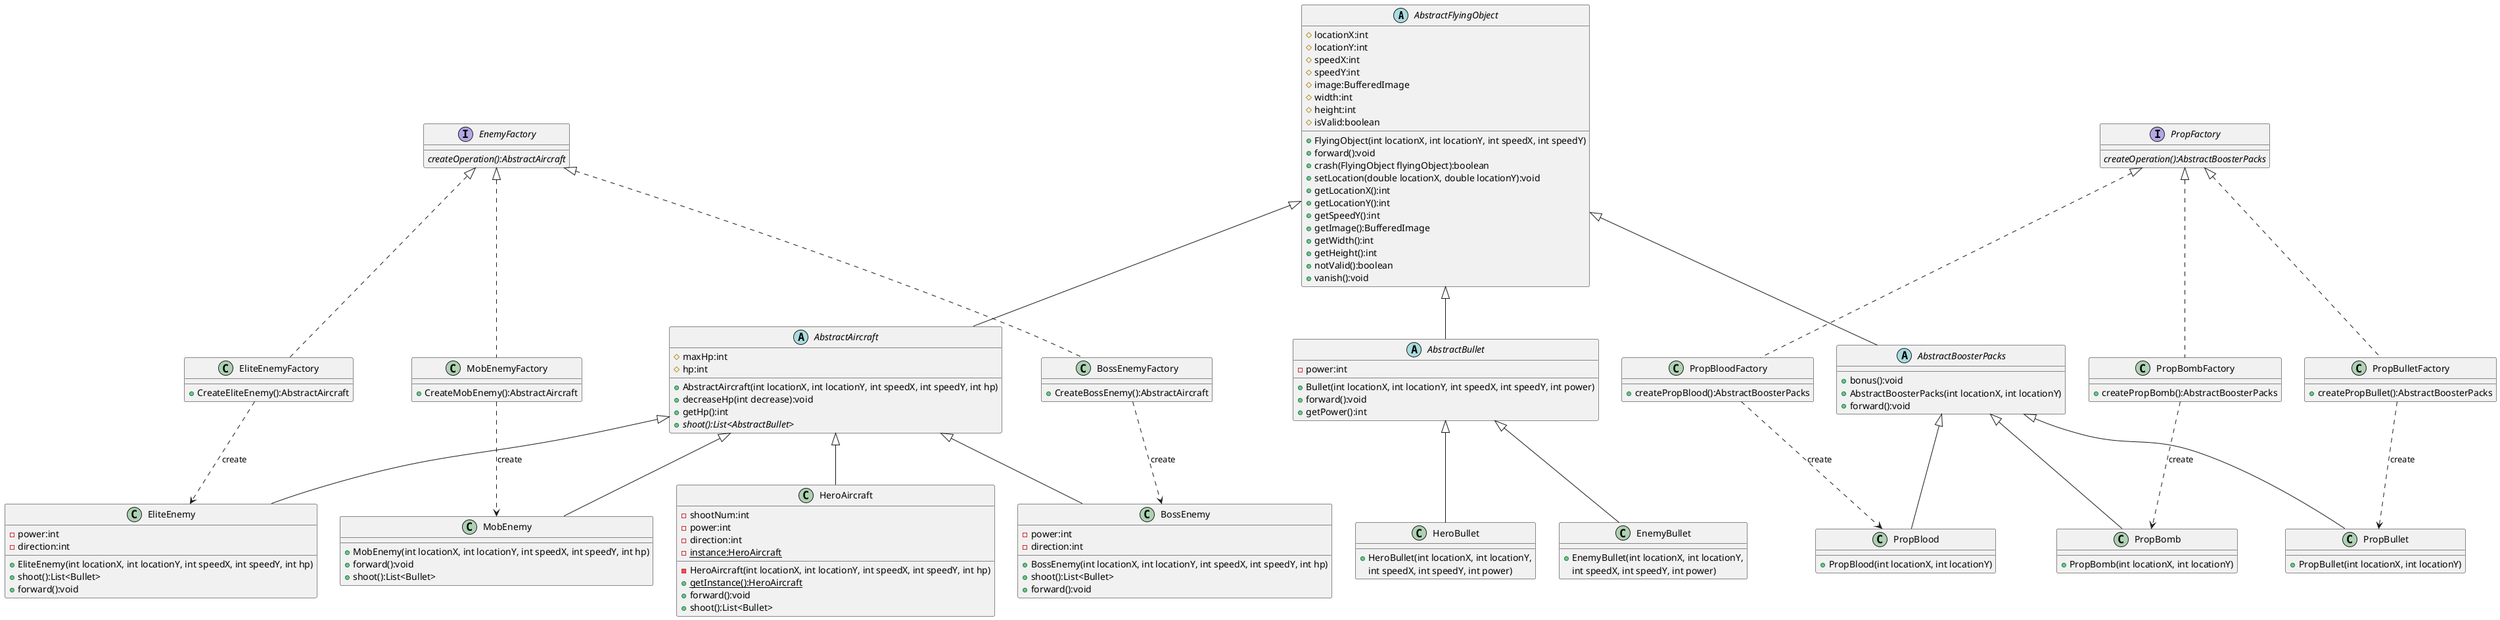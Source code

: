 @startuml
'https://plantuml.com/class-diagram

abstract class AbstractFlyingObject
{
    # locationX:int
    # locationY:int
    # speedX:int
    # speedY:int
    # image:BufferedImage
    # width:int
    # height:int
    # isValid:boolean

    + FlyingObject(int locationX, int locationY, int speedX, int speedY)
    + forward():void
    + crash(FlyingObject flyingObject):boolean
    + setLocation(double locationX, double locationY):void
    + getLocationX():int
    + getLocationY():int
    + getSpeedY():int
    + getImage():BufferedImage
    + getWidth():int
    + getHeight():int
    + notValid():boolean
    + vanish():void
}
abstract class AbstractAircraft
{
	# maxHp:int
    # hp:int
    + AbstractAircraft(int locationX, int locationY, int speedX, int speedY, int hp)
    + decreaseHp(int decrease):void
    + getHp():int
    + {abstract} shoot():List<AbstractBullet>
 }

abstract class AbstractBullet
{
    - power:int
    + Bullet(int locationX, int locationY, int speedX, int speedY, int power)
    + forward():void
	+ getPower():int
}

abstract class AbstractBoosterPacks
{
    + bonus():void
    + AbstractBoosterPacks(int locationX, int locationY)
    + forward():void
}

AbstractFlyingObject <|-- AbstractAircraft
AbstractFlyingObject <|-- AbstractBullet
AbstractFlyingObject <|-- AbstractBoosterPacks

AbstractAircraft <|-- HeroAircraft
AbstractAircraft <|-- MobEnemy
AbstractAircraft <|-- EliteEnemy
AbstractAircraft <|-- BossEnemy

AbstractBullet <|-- HeroBullet
AbstractBullet <|-- EnemyBullet

AbstractBoosterPacks <|-- PropBlood
AbstractBoosterPacks <|-- PropBullet
AbstractBoosterPacks <|-- PropBomb

BossEnemyFactory ..> BossEnemy: create
EliteEnemyFactory ..> EliteEnemy : create
MobEnemyFactory ..> MobEnemy : create

PropBulletFactory ..> PropBullet : create
PropBloodFactory ..> PropBlood : create
PropBombFactory ..> PropBomb : create

interface EnemyFactory
{
    {abstract}createOperation():AbstractAircraft
}

class MobEnemyFactory implements EnemyFactory
{
    + CreateMobEnemy():AbstractAircraft
}

class EliteEnemyFactory implements EnemyFactory{
    + CreateEliteEnemy():AbstractAircraft
}

class BossEnemyFactory implements EnemyFactory{
    + CreateBossEnemy():AbstractAircraft
}



class HeroAircraft {
    - shootNum:int
    - power:int
    - direction:int
    - {static} instance:HeroAircraft
    - HeroAircraft(int locationX, int locationY, int speedX, int speedY, int hp)
    + {static} getInstance():HeroAircraft
    + forward():void
    + shoot():List<Bullet>
}

class MobEnemy {
    + MobEnemy(int locationX, int locationY, int speedX, int speedY, int hp)
    + forward():void
    + shoot():List<Bullet>
}

class EliteEnemy{
    - power:int
    - direction:int
    + EliteEnemy(int locationX, int locationY, int speedX, int speedY, int hp)
    + shoot():List<Bullet>
    + forward():void
}

class BossEnemy{
    - power:int
    - direction:int
    + BossEnemy(int locationX, int locationY, int speedX, int speedY, int hp)
    + shoot():List<Bullet>
    + forward():void
}

class HeroBullet {
    + HeroBullet(int locationX, int locationY,
     int speedX, int speedY, int power)
}

class EnemyBullet {
    + EnemyBullet(int locationX, int locationY,
     int speedX, int speedY, int power)
}

interface PropFactory{
    {abstract} createOperation():AbstractBoosterPacks
}

class PropBombFactory implements PropFactory{
    + createPropBomb():AbstractBoosterPacks
}

class PropBloodFactory implements PropFactory{
    + createPropBlood():AbstractBoosterPacks
}

class PropBulletFactory implements PropFactory{
    + createPropBullet():AbstractBoosterPacks
}

class PropBlood{
    + PropBlood(int locationX, int locationY)
}

class PropBomb{
    + PropBomb(int locationX, int locationY)
}

class PropBullet{
    + PropBullet(int locationX, int locationY)
}

@enduml